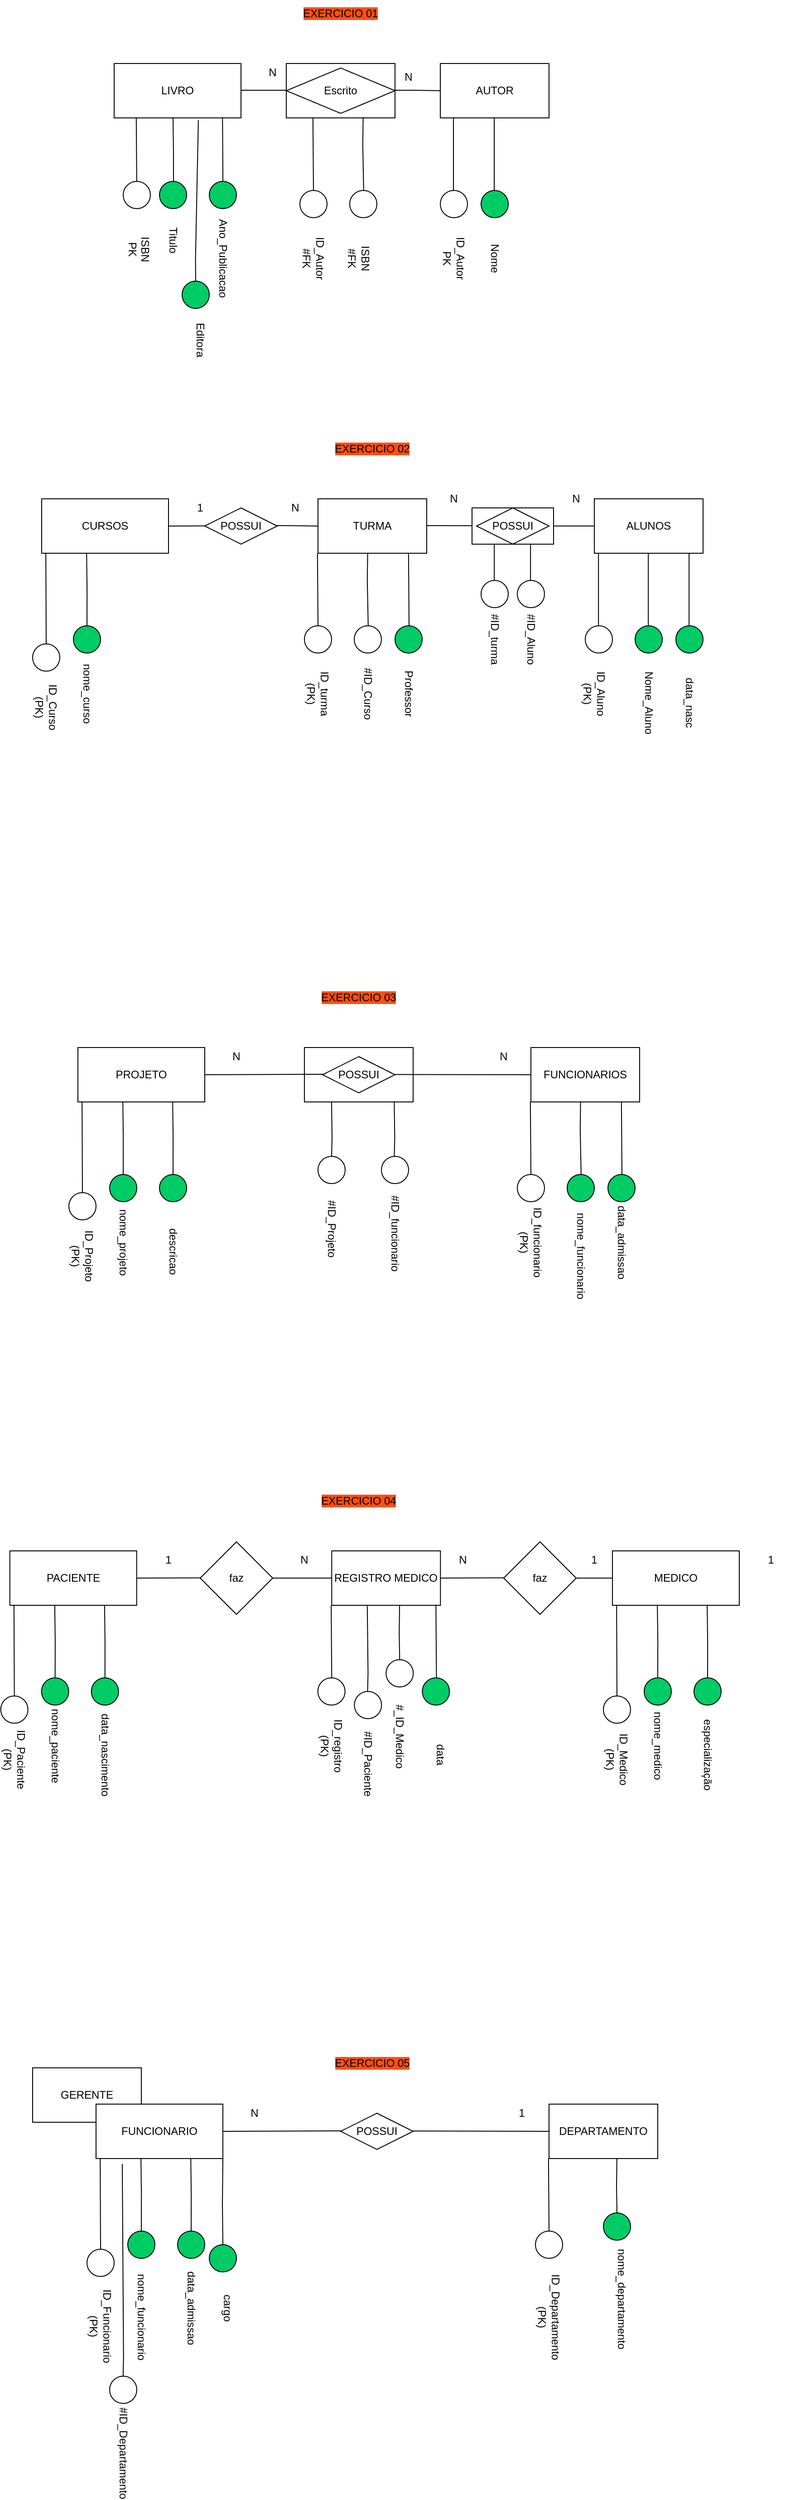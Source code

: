<mxfile version="24.0.2" type="device">
  <diagram name="Page-1" id="LcC-b1PF1Xd6xPBBCu2K">
    <mxGraphModel dx="3912" dy="1572" grid="1" gridSize="10" guides="1" tooltips="1" connect="1" arrows="1" fold="1" page="0" pageScale="1" pageWidth="850" pageHeight="1100" background="none" math="0" shadow="0">
      <root>
        <mxCell id="0" />
        <mxCell id="1" parent="0" />
        <mxCell id="QvKJupWxdAXX2G3viTEl-38" value="GERENTE" style="rounded=0;whiteSpace=wrap;html=1;" vertex="1" parent="1">
          <mxGeometry x="-790" y="2340" width="120" height="60" as="geometry" />
        </mxCell>
        <mxCell id="yq6flEP6wWiERsx3pFqE-195" value="" style="rounded=0;whiteSpace=wrap;html=1;" parent="1" vertex="1">
          <mxGeometry x="-490" y="1215" width="120" height="60" as="geometry" />
        </mxCell>
        <mxCell id="yq6flEP6wWiERsx3pFqE-2" value="LIVRO" style="rounded=0;whiteSpace=wrap;html=1;" parent="1" vertex="1">
          <mxGeometry x="-700" y="130" width="140" height="60" as="geometry" />
        </mxCell>
        <mxCell id="yq6flEP6wWiERsx3pFqE-4" value="AUTOR" style="rounded=0;whiteSpace=wrap;html=1;" parent="1" vertex="1">
          <mxGeometry x="-340" y="130" width="120" height="60" as="geometry" />
        </mxCell>
        <mxCell id="yq6flEP6wWiERsx3pFqE-14" value="" style="ellipse;whiteSpace=wrap;html=1;rounded=0;fillColor=#00CC66;" parent="1" vertex="1">
          <mxGeometry x="-650" y="260" width="30" height="30" as="geometry" />
        </mxCell>
        <mxCell id="yq6flEP6wWiERsx3pFqE-16" value="Titulo" style="text;html=1;align=center;verticalAlign=middle;whiteSpace=wrap;rounded=0;rotation=90;" parent="1" vertex="1">
          <mxGeometry x="-665" y="310" width="60" height="30" as="geometry" />
        </mxCell>
        <mxCell id="yq6flEP6wWiERsx3pFqE-22" value="" style="ellipse;whiteSpace=wrap;html=1;rounded=0;" parent="1" vertex="1">
          <mxGeometry x="-690" y="260" width="30" height="30" as="geometry" />
        </mxCell>
        <mxCell id="yq6flEP6wWiERsx3pFqE-35" value="&lt;div&gt;ISBN&lt;/div&gt;&lt;div&gt;PK&lt;/div&gt;&lt;div&gt;&lt;br&gt;&lt;/div&gt;" style="text;html=1;align=center;verticalAlign=middle;whiteSpace=wrap;rounded=0;rotation=90;" parent="1" vertex="1">
          <mxGeometry x="-710" y="320" width="60" height="30" as="geometry" />
        </mxCell>
        <mxCell id="yq6flEP6wWiERsx3pFqE-37" value="" style="ellipse;whiteSpace=wrap;html=1;rounded=0;fillColor=#00CC66;" parent="1" vertex="1">
          <mxGeometry x="-595" y="260" width="30" height="30" as="geometry" />
        </mxCell>
        <mxCell id="yq6flEP6wWiERsx3pFqE-43" value="Ano_Publicacao" style="text;html=1;align=center;verticalAlign=middle;whiteSpace=wrap;rounded=0;rotation=90;" parent="1" vertex="1">
          <mxGeometry x="-610" y="330" width="60" height="30" as="geometry" />
        </mxCell>
        <mxCell id="yq6flEP6wWiERsx3pFqE-45" value="" style="ellipse;whiteSpace=wrap;html=1;" parent="1" vertex="1">
          <mxGeometry x="-340" y="270" width="30" height="30" as="geometry" />
        </mxCell>
        <mxCell id="yq6flEP6wWiERsx3pFqE-46" value="" style="ellipse;whiteSpace=wrap;html=1;fillColor=#00CC66;" parent="1" vertex="1">
          <mxGeometry x="-295" y="270" width="30" height="30" as="geometry" />
        </mxCell>
        <mxCell id="yq6flEP6wWiERsx3pFqE-48" value="" style="endArrow=none;html=1;rounded=0;" parent="1" edge="1">
          <mxGeometry width="50" height="50" relative="1" as="geometry">
            <mxPoint x="-325.5" y="270" as="sourcePoint" />
            <mxPoint x="-325.5" y="190" as="targetPoint" />
          </mxGeometry>
        </mxCell>
        <mxCell id="yq6flEP6wWiERsx3pFqE-49" value="" style="endArrow=none;html=1;rounded=0;" parent="1" edge="1">
          <mxGeometry width="50" height="50" relative="1" as="geometry">
            <mxPoint x="-280.5" y="270" as="sourcePoint" />
            <mxPoint x="-280.5" y="190" as="targetPoint" />
          </mxGeometry>
        </mxCell>
        <mxCell id="yq6flEP6wWiERsx3pFqE-55" value="" style="endArrow=none;html=1;rounded=0;entryX=0.697;entryY=1.063;entryDx=0;entryDy=0;entryPerimeter=0;" parent="1" edge="1">
          <mxGeometry width="50" height="50" relative="1" as="geometry">
            <mxPoint x="-580" y="260" as="sourcePoint" />
            <mxPoint x="-580.4" y="190.0" as="targetPoint" />
            <Array as="points">
              <mxPoint x="-580.04" y="246.22" />
            </Array>
          </mxGeometry>
        </mxCell>
        <mxCell id="yq6flEP6wWiERsx3pFqE-56" value="" style="endArrow=none;html=1;rounded=0;" parent="1" edge="1">
          <mxGeometry width="50" height="50" relative="1" as="geometry">
            <mxPoint x="-675.09" y="260" as="sourcePoint" />
            <mxPoint x="-675.59" y="190" as="targetPoint" />
          </mxGeometry>
        </mxCell>
        <mxCell id="yq6flEP6wWiERsx3pFqE-57" value="" style="endArrow=none;html=1;rounded=0;" parent="1" edge="1">
          <mxGeometry width="50" height="50" relative="1" as="geometry">
            <mxPoint x="-634.5" y="260" as="sourcePoint" />
            <mxPoint x="-635" y="190" as="targetPoint" />
            <Array as="points">
              <mxPoint x="-634.5" y="230" />
            </Array>
          </mxGeometry>
        </mxCell>
        <mxCell id="yq6flEP6wWiERsx3pFqE-59" value="" style="endArrow=none;html=1;rounded=0;" parent="1" edge="1">
          <mxGeometry width="50" height="50" relative="1" as="geometry">
            <mxPoint x="-560" y="159.5" as="sourcePoint" />
            <mxPoint x="-500" y="159.5" as="targetPoint" />
            <Array as="points">
              <mxPoint x="-519.5" y="159.5" />
            </Array>
          </mxGeometry>
        </mxCell>
        <mxCell id="yq6flEP6wWiERsx3pFqE-60" value="" style="endArrow=none;html=1;rounded=0;entryX=0;entryY=0.5;entryDx=0;entryDy=0;" parent="1" target="yq6flEP6wWiERsx3pFqE-4" edge="1">
          <mxGeometry width="50" height="50" relative="1" as="geometry">
            <mxPoint x="-410" y="159.5" as="sourcePoint" />
            <mxPoint x="-350" y="159.5" as="targetPoint" />
            <Array as="points">
              <mxPoint x="-369.5" y="159.5" />
            </Array>
          </mxGeometry>
        </mxCell>
        <mxCell id="yq6flEP6wWiERsx3pFqE-65" value="ID_Autor&lt;div&gt;PK&lt;/div&gt;" style="text;html=1;align=center;verticalAlign=middle;whiteSpace=wrap;rounded=0;rotation=90;" parent="1" vertex="1">
          <mxGeometry x="-355" y="330" width="60" height="30" as="geometry" />
        </mxCell>
        <mxCell id="yq6flEP6wWiERsx3pFqE-66" value="Nome" style="text;html=1;align=center;verticalAlign=middle;whiteSpace=wrap;rounded=0;rotation=90;" parent="1" vertex="1">
          <mxGeometry x="-310" y="330" width="60" height="30" as="geometry" />
        </mxCell>
        <mxCell id="yq6flEP6wWiERsx3pFqE-73" value="N" style="text;html=1;align=center;verticalAlign=middle;whiteSpace=wrap;rounded=0;rotation=0;" parent="1" vertex="1">
          <mxGeometry x="-550" y="130" width="50" height="20" as="geometry" />
        </mxCell>
        <mxCell id="yq6flEP6wWiERsx3pFqE-74" value="N" style="text;html=1;align=center;verticalAlign=middle;whiteSpace=wrap;rounded=0;rotation=0;" parent="1" vertex="1">
          <mxGeometry x="-400" y="135" width="50" height="20" as="geometry" />
        </mxCell>
        <mxCell id="yq6flEP6wWiERsx3pFqE-77" value="" style="ellipse;whiteSpace=wrap;html=1;rounded=0;fillColor=#00CC66;" parent="1" vertex="1">
          <mxGeometry x="-625" y="370" width="30" height="30" as="geometry" />
        </mxCell>
        <mxCell id="yq6flEP6wWiERsx3pFqE-79" value="Editora" style="text;html=1;align=center;verticalAlign=middle;whiteSpace=wrap;rounded=0;rotation=90;" parent="1" vertex="1">
          <mxGeometry x="-635" y="420" width="60" height="30" as="geometry" />
        </mxCell>
        <mxCell id="yq6flEP6wWiERsx3pFqE-80" value="" style="endArrow=none;html=1;rounded=0;entryX=0.664;entryY=1.04;entryDx=0;entryDy=0;entryPerimeter=0;exitX=0.5;exitY=0;exitDx=0;exitDy=0;" parent="1" source="yq6flEP6wWiERsx3pFqE-77" target="yq6flEP6wWiERsx3pFqE-2" edge="1">
          <mxGeometry width="50" height="50" relative="1" as="geometry">
            <mxPoint x="-610.19" y="360" as="sourcePoint" />
            <mxPoint x="-610.59" y="290" as="targetPoint" />
            <Array as="points">
              <mxPoint x="-610.23" y="346.22" />
            </Array>
          </mxGeometry>
        </mxCell>
        <mxCell id="yq6flEP6wWiERsx3pFqE-81" value="" style="ellipse;whiteSpace=wrap;html=1;" parent="1" vertex="1">
          <mxGeometry x="-495" y="270" width="30" height="30" as="geometry" />
        </mxCell>
        <mxCell id="yq6flEP6wWiERsx3pFqE-82" value="ID_Autor&lt;div&gt;#FK&lt;/div&gt;" style="text;html=1;align=center;verticalAlign=middle;whiteSpace=wrap;rounded=0;rotation=90;" parent="1" vertex="1">
          <mxGeometry x="-510" y="330" width="60" height="30" as="geometry" />
        </mxCell>
        <mxCell id="yq6flEP6wWiERsx3pFqE-83" value="" style="ellipse;whiteSpace=wrap;html=1;rounded=0;" parent="1" vertex="1">
          <mxGeometry x="-440" y="270" width="30" height="30" as="geometry" />
        </mxCell>
        <mxCell id="yq6flEP6wWiERsx3pFqE-84" value="&lt;div&gt;ISBN&lt;/div&gt;&lt;div&gt;#FK&lt;/div&gt;" style="text;html=1;align=center;verticalAlign=middle;whiteSpace=wrap;rounded=0;rotation=90;" parent="1" vertex="1">
          <mxGeometry x="-460" y="330" width="60" height="30" as="geometry" />
        </mxCell>
        <mxCell id="yq6flEP6wWiERsx3pFqE-85" value="" style="rounded=0;whiteSpace=wrap;html=1;" parent="1" vertex="1">
          <mxGeometry x="-510" y="130" width="120" height="60" as="geometry" />
        </mxCell>
        <mxCell id="yq6flEP6wWiERsx3pFqE-5" value="Escrito" style="rhombus;whiteSpace=wrap;html=1;" parent="1" vertex="1">
          <mxGeometry x="-510" y="135" width="120" height="50" as="geometry" />
        </mxCell>
        <mxCell id="yq6flEP6wWiERsx3pFqE-86" value="" style="endArrow=none;html=1;rounded=0;exitX=0.5;exitY=0;exitDx=0;exitDy=0;" parent="1" source="yq6flEP6wWiERsx3pFqE-81" edge="1">
          <mxGeometry width="50" height="50" relative="1" as="geometry">
            <mxPoint x="-480.09" y="260" as="sourcePoint" />
            <mxPoint x="-480.59" y="190" as="targetPoint" />
          </mxGeometry>
        </mxCell>
        <mxCell id="yq6flEP6wWiERsx3pFqE-87" value="" style="endArrow=none;html=1;rounded=0;exitX=0.5;exitY=0;exitDx=0;exitDy=0;" parent="1" edge="1">
          <mxGeometry width="50" height="50" relative="1" as="geometry">
            <mxPoint x="-424.59" y="270" as="sourcePoint" />
            <mxPoint x="-425.18" y="190" as="targetPoint" />
            <Array as="points">
              <mxPoint x="-425.59" y="220" />
            </Array>
          </mxGeometry>
        </mxCell>
        <mxCell id="yq6flEP6wWiERsx3pFqE-93" value="&lt;span style=&quot;background-color: rgb(255, 79, 15);&quot;&gt;EXERCICIO 01&lt;/span&gt;" style="text;html=1;align=center;verticalAlign=middle;whiteSpace=wrap;rounded=0;" parent="1" vertex="1">
          <mxGeometry x="-530" y="60" width="160" height="30" as="geometry" />
        </mxCell>
        <mxCell id="yq6flEP6wWiERsx3pFqE-94" value="CURSOS" style="rounded=0;whiteSpace=wrap;html=1;" parent="1" vertex="1">
          <mxGeometry x="-780" y="610" width="140" height="60" as="geometry" />
        </mxCell>
        <mxCell id="yq6flEP6wWiERsx3pFqE-95" value="ALUNOS" style="rounded=0;whiteSpace=wrap;html=1;" parent="1" vertex="1">
          <mxGeometry x="-170" y="610" width="120" height="60" as="geometry" />
        </mxCell>
        <mxCell id="yq6flEP6wWiERsx3pFqE-96" value="" style="ellipse;whiteSpace=wrap;html=1;rounded=0;fillColor=#00CC66;" parent="1" vertex="1">
          <mxGeometry x="-745" y="750" width="30" height="30" as="geometry" />
        </mxCell>
        <mxCell id="yq6flEP6wWiERsx3pFqE-97" value="nome_curso" style="text;html=1;align=center;verticalAlign=middle;whiteSpace=wrap;rounded=0;rotation=90;" parent="1" vertex="1">
          <mxGeometry x="-760" y="810" width="60" height="30" as="geometry" />
        </mxCell>
        <mxCell id="yq6flEP6wWiERsx3pFqE-98" value="" style="ellipse;whiteSpace=wrap;html=1;rounded=0;" parent="1" vertex="1">
          <mxGeometry x="-790" y="770" width="30" height="30" as="geometry" />
        </mxCell>
        <mxCell id="yq6flEP6wWiERsx3pFqE-99" value="&lt;div&gt;ID_Curso (PK)&lt;/div&gt;" style="text;html=1;align=center;verticalAlign=middle;whiteSpace=wrap;rounded=0;rotation=90;" parent="1" vertex="1">
          <mxGeometry x="-805" y="825" width="60" height="30" as="geometry" />
        </mxCell>
        <mxCell id="yq6flEP6wWiERsx3pFqE-102" value="" style="ellipse;whiteSpace=wrap;html=1;" parent="1" vertex="1">
          <mxGeometry x="-180" y="750" width="30" height="30" as="geometry" />
        </mxCell>
        <mxCell id="yq6flEP6wWiERsx3pFqE-103" value="" style="ellipse;whiteSpace=wrap;html=1;fillColor=#00CC66;" parent="1" vertex="1">
          <mxGeometry x="-125" y="750" width="30" height="30" as="geometry" />
        </mxCell>
        <mxCell id="yq6flEP6wWiERsx3pFqE-104" value="" style="endArrow=none;html=1;rounded=0;" parent="1" edge="1">
          <mxGeometry width="50" height="50" relative="1" as="geometry">
            <mxPoint x="-165.42" y="750" as="sourcePoint" />
            <mxPoint x="-165.42" y="670" as="targetPoint" />
          </mxGeometry>
        </mxCell>
        <mxCell id="yq6flEP6wWiERsx3pFqE-105" value="" style="endArrow=none;html=1;rounded=0;" parent="1" edge="1">
          <mxGeometry width="50" height="50" relative="1" as="geometry">
            <mxPoint x="-110.42" y="750" as="sourcePoint" />
            <mxPoint x="-110.42" y="670" as="targetPoint" />
          </mxGeometry>
        </mxCell>
        <mxCell id="yq6flEP6wWiERsx3pFqE-107" value="" style="endArrow=none;html=1;rounded=0;exitX=0.5;exitY=0;exitDx=0;exitDy=0;" parent="1" source="yq6flEP6wWiERsx3pFqE-98" edge="1">
          <mxGeometry width="50" height="50" relative="1" as="geometry">
            <mxPoint x="-774.92" y="740" as="sourcePoint" />
            <mxPoint x="-775.42" y="670" as="targetPoint" />
          </mxGeometry>
        </mxCell>
        <mxCell id="yq6flEP6wWiERsx3pFqE-108" value="" style="endArrow=none;html=1;rounded=0;exitX=0.5;exitY=0;exitDx=0;exitDy=0;" parent="1" source="yq6flEP6wWiERsx3pFqE-96" edge="1">
          <mxGeometry width="50" height="50" relative="1" as="geometry">
            <mxPoint x="-729.92" y="740" as="sourcePoint" />
            <mxPoint x="-730.42" y="670" as="targetPoint" />
            <Array as="points">
              <mxPoint x="-729.92" y="710" />
            </Array>
          </mxGeometry>
        </mxCell>
        <mxCell id="yq6flEP6wWiERsx3pFqE-109" value="" style="endArrow=none;html=1;rounded=0;exitX=1;exitY=0.5;exitDx=0;exitDy=0;entryX=0;entryY=0.5;entryDx=0;entryDy=0;" parent="1" source="yq6flEP6wWiERsx3pFqE-94" target="yq6flEP6wWiERsx3pFqE-122" edge="1">
          <mxGeometry width="50" height="50" relative="1" as="geometry">
            <mxPoint x="-555" y="639.5" as="sourcePoint" />
            <mxPoint x="-480" y="640" as="targetPoint" />
            <Array as="points">
              <mxPoint x="-514.5" y="639.5" />
            </Array>
          </mxGeometry>
        </mxCell>
        <mxCell id="yq6flEP6wWiERsx3pFqE-110" value="" style="endArrow=none;html=1;rounded=0;entryX=0;entryY=0.5;entryDx=0;entryDy=0;" parent="1" target="yq6flEP6wWiERsx3pFqE-95" edge="1">
          <mxGeometry width="50" height="50" relative="1" as="geometry">
            <mxPoint x="-405" y="639.5" as="sourcePoint" />
            <mxPoint x="-345" y="639.5" as="targetPoint" />
            <Array as="points">
              <mxPoint x="-364.5" y="639.5" />
            </Array>
          </mxGeometry>
        </mxCell>
        <mxCell id="yq6flEP6wWiERsx3pFqE-111" value="ID_Aluno (PK)" style="text;html=1;align=center;verticalAlign=middle;whiteSpace=wrap;rounded=0;rotation=90;" parent="1" vertex="1">
          <mxGeometry x="-200" y="810" width="60" height="30" as="geometry" />
        </mxCell>
        <mxCell id="yq6flEP6wWiERsx3pFqE-112" value="Nome_Aluno" style="text;html=1;align=center;verticalAlign=middle;whiteSpace=wrap;rounded=0;rotation=90;" parent="1" vertex="1">
          <mxGeometry x="-140" y="820" width="60" height="30" as="geometry" />
        </mxCell>
        <mxCell id="yq6flEP6wWiERsx3pFqE-119" value="ID_turma (PK)" style="text;html=1;align=center;verticalAlign=middle;whiteSpace=wrap;rounded=0;rotation=90;" parent="1" vertex="1">
          <mxGeometry x="-505" y="810" width="60" height="30" as="geometry" />
        </mxCell>
        <mxCell id="yq6flEP6wWiERsx3pFqE-120" value="" style="ellipse;whiteSpace=wrap;html=1;rounded=0;" parent="1" vertex="1">
          <mxGeometry x="-435" y="750" width="30" height="30" as="geometry" />
        </mxCell>
        <mxCell id="yq6flEP6wWiERsx3pFqE-121" value="&lt;div&gt;Professor&lt;/div&gt;" style="text;html=1;align=center;verticalAlign=middle;whiteSpace=wrap;rounded=0;rotation=90;" parent="1" vertex="1">
          <mxGeometry x="-405" y="810" width="60" height="30" as="geometry" />
        </mxCell>
        <mxCell id="yq6flEP6wWiERsx3pFqE-122" value="TURMA" style="rounded=0;whiteSpace=wrap;html=1;" parent="1" vertex="1">
          <mxGeometry x="-475" y="610" width="120" height="60" as="geometry" />
        </mxCell>
        <mxCell id="yq6flEP6wWiERsx3pFqE-124" value="" style="endArrow=none;html=1;rounded=0;exitX=0.5;exitY=0;exitDx=0;exitDy=0;" parent="1" edge="1">
          <mxGeometry width="50" height="50" relative="1" as="geometry">
            <mxPoint x="-475" y="750" as="sourcePoint" />
            <mxPoint x="-475.59" y="670" as="targetPoint" />
          </mxGeometry>
        </mxCell>
        <mxCell id="yq6flEP6wWiERsx3pFqE-125" value="" style="endArrow=none;html=1;rounded=0;exitX=0.5;exitY=0;exitDx=0;exitDy=0;" parent="1" edge="1">
          <mxGeometry width="50" height="50" relative="1" as="geometry">
            <mxPoint x="-419.59" y="750" as="sourcePoint" />
            <mxPoint x="-420.18" y="670" as="targetPoint" />
            <Array as="points">
              <mxPoint x="-420.59" y="700" />
            </Array>
          </mxGeometry>
        </mxCell>
        <mxCell id="yq6flEP6wWiERsx3pFqE-126" value="&lt;span style=&quot;background-color: rgb(255, 79, 15);&quot;&gt;EXERCICIO 02&lt;/span&gt;" style="text;html=1;align=center;verticalAlign=middle;whiteSpace=wrap;rounded=0;" parent="1" vertex="1">
          <mxGeometry x="-495" y="540" width="160" height="30" as="geometry" />
        </mxCell>
        <mxCell id="yq6flEP6wWiERsx3pFqE-128" value="" style="ellipse;whiteSpace=wrap;html=1;fillColor=#00CC66;" parent="1" vertex="1">
          <mxGeometry x="-80" y="750" width="30" height="30" as="geometry" />
        </mxCell>
        <mxCell id="yq6flEP6wWiERsx3pFqE-129" value="" style="endArrow=none;html=1;rounded=0;" parent="1" edge="1">
          <mxGeometry width="50" height="50" relative="1" as="geometry">
            <mxPoint x="-65.42" y="750" as="sourcePoint" />
            <mxPoint x="-65.42" y="670" as="targetPoint" />
          </mxGeometry>
        </mxCell>
        <mxCell id="yq6flEP6wWiERsx3pFqE-130" value="data_nasc" style="text;html=1;align=center;verticalAlign=middle;whiteSpace=wrap;rounded=0;rotation=90;" parent="1" vertex="1">
          <mxGeometry x="-95" y="815" width="60" height="40" as="geometry" />
        </mxCell>
        <mxCell id="yq6flEP6wWiERsx3pFqE-131" value="" style="rounded=0;whiteSpace=wrap;html=1;" parent="1" vertex="1">
          <mxGeometry x="-305" y="620" width="90" height="40" as="geometry" />
        </mxCell>
        <mxCell id="yq6flEP6wWiERsx3pFqE-132" value="POSSUI" style="rhombus;whiteSpace=wrap;html=1;" parent="1" vertex="1">
          <mxGeometry x="-300" y="620" width="80" height="40" as="geometry" />
        </mxCell>
        <mxCell id="yq6flEP6wWiERsx3pFqE-133" value="#ID_turma" style="text;html=1;align=center;verticalAlign=middle;whiteSpace=wrap;rounded=0;rotation=90;" parent="1" vertex="1">
          <mxGeometry x="-310" y="750" width="60" height="30" as="geometry" />
        </mxCell>
        <mxCell id="yq6flEP6wWiERsx3pFqE-134" value="#ID_Aluno" style="text;html=1;align=center;verticalAlign=middle;whiteSpace=wrap;rounded=0;rotation=90;" parent="1" vertex="1">
          <mxGeometry x="-270" y="750" width="60" height="30" as="geometry" />
        </mxCell>
        <mxCell id="yq6flEP6wWiERsx3pFqE-135" value="" style="ellipse;whiteSpace=wrap;html=1;" parent="1" vertex="1">
          <mxGeometry x="-295" y="700" width="30" height="30" as="geometry" />
        </mxCell>
        <mxCell id="yq6flEP6wWiERsx3pFqE-136" value="" style="ellipse;whiteSpace=wrap;html=1;" parent="1" vertex="1">
          <mxGeometry x="-255" y="700" width="30" height="30" as="geometry" />
        </mxCell>
        <mxCell id="yq6flEP6wWiERsx3pFqE-137" value="" style="endArrow=none;html=1;rounded=0;" parent="1" edge="1">
          <mxGeometry width="50" height="50" relative="1" as="geometry">
            <mxPoint x="-280.42" y="700" as="sourcePoint" />
            <mxPoint x="-280.42" y="660" as="targetPoint" />
            <Array as="points" />
          </mxGeometry>
        </mxCell>
        <mxCell id="yq6flEP6wWiERsx3pFqE-138" value="" style="endArrow=none;html=1;rounded=0;" parent="1" edge="1">
          <mxGeometry width="50" height="50" relative="1" as="geometry">
            <mxPoint x="-240.42" y="700" as="sourcePoint" />
            <mxPoint x="-240.42" y="660" as="targetPoint" />
            <Array as="points" />
          </mxGeometry>
        </mxCell>
        <mxCell id="yq6flEP6wWiERsx3pFqE-139" value="N" style="text;html=1;align=center;verticalAlign=middle;whiteSpace=wrap;rounded=0;rotation=0;" parent="1" vertex="1">
          <mxGeometry x="-350" y="600" width="50" height="20" as="geometry" />
        </mxCell>
        <mxCell id="yq6flEP6wWiERsx3pFqE-141" value="N" style="text;html=1;align=center;verticalAlign=middle;whiteSpace=wrap;rounded=0;rotation=0;" parent="1" vertex="1">
          <mxGeometry x="-215" y="600" width="50" height="20" as="geometry" />
        </mxCell>
        <mxCell id="yq6flEP6wWiERsx3pFqE-143" value="POSSUI" style="rhombus;whiteSpace=wrap;html=1;" parent="1" vertex="1">
          <mxGeometry x="-600" y="620" width="80" height="40" as="geometry" />
        </mxCell>
        <mxCell id="yq6flEP6wWiERsx3pFqE-144" value="N" style="text;html=1;align=center;verticalAlign=middle;whiteSpace=wrap;rounded=0;rotation=0;" parent="1" vertex="1">
          <mxGeometry x="-525" y="610" width="50" height="20" as="geometry" />
        </mxCell>
        <mxCell id="yq6flEP6wWiERsx3pFqE-145" value="1" style="text;html=1;align=center;verticalAlign=middle;whiteSpace=wrap;rounded=0;rotation=0;" parent="1" vertex="1">
          <mxGeometry x="-630" y="610" width="50" height="20" as="geometry" />
        </mxCell>
        <mxCell id="yq6flEP6wWiERsx3pFqE-146" value="#ID_Curso" style="text;html=1;align=center;verticalAlign=middle;whiteSpace=wrap;rounded=0;rotation=90;" parent="1" vertex="1">
          <mxGeometry x="-450" y="810" width="60" height="30" as="geometry" />
        </mxCell>
        <mxCell id="yq6flEP6wWiERsx3pFqE-147" value="" style="ellipse;whiteSpace=wrap;html=1;rounded=0;fillColor=#00CC66;" parent="1" vertex="1">
          <mxGeometry x="-390" y="750" width="30" height="30" as="geometry" />
        </mxCell>
        <mxCell id="yq6flEP6wWiERsx3pFqE-148" value="" style="endArrow=none;html=1;rounded=0;exitX=0.5;exitY=0;exitDx=0;exitDy=0;" parent="1" edge="1">
          <mxGeometry width="50" height="50" relative="1" as="geometry">
            <mxPoint x="-374.5" y="750" as="sourcePoint" />
            <mxPoint x="-375.09" y="670" as="targetPoint" />
            <Array as="points" />
          </mxGeometry>
        </mxCell>
        <mxCell id="yq6flEP6wWiERsx3pFqE-149" value="PROJETO" style="rounded=0;whiteSpace=wrap;html=1;" parent="1" vertex="1">
          <mxGeometry x="-740" y="1215" width="140" height="60" as="geometry" />
        </mxCell>
        <mxCell id="yq6flEP6wWiERsx3pFqE-151" value="" style="ellipse;whiteSpace=wrap;html=1;rounded=0;fillColor=#00CC66;" parent="1" vertex="1">
          <mxGeometry x="-705" y="1355" width="30" height="30" as="geometry" />
        </mxCell>
        <mxCell id="yq6flEP6wWiERsx3pFqE-152" value="nome_projeto" style="text;html=1;align=center;verticalAlign=middle;whiteSpace=wrap;rounded=0;rotation=90;" parent="1" vertex="1">
          <mxGeometry x="-720" y="1415" width="60" height="30" as="geometry" />
        </mxCell>
        <mxCell id="yq6flEP6wWiERsx3pFqE-153" value="" style="ellipse;whiteSpace=wrap;html=1;rounded=0;" parent="1" vertex="1">
          <mxGeometry x="-750" y="1375" width="30" height="30" as="geometry" />
        </mxCell>
        <mxCell id="yq6flEP6wWiERsx3pFqE-154" value="&lt;div&gt;ID_Projeto (PK)&lt;/div&gt;" style="text;html=1;align=center;verticalAlign=middle;whiteSpace=wrap;rounded=0;rotation=90;" parent="1" vertex="1">
          <mxGeometry x="-765" y="1430" width="60" height="30" as="geometry" />
        </mxCell>
        <mxCell id="yq6flEP6wWiERsx3pFqE-159" value="" style="endArrow=none;html=1;rounded=0;exitX=0.5;exitY=0;exitDx=0;exitDy=0;" parent="1" source="yq6flEP6wWiERsx3pFqE-153" edge="1">
          <mxGeometry width="50" height="50" relative="1" as="geometry">
            <mxPoint x="-734.92" y="1345" as="sourcePoint" />
            <mxPoint x="-735.42" y="1275" as="targetPoint" />
          </mxGeometry>
        </mxCell>
        <mxCell id="yq6flEP6wWiERsx3pFqE-160" value="" style="endArrow=none;html=1;rounded=0;exitX=0.5;exitY=0;exitDx=0;exitDy=0;" parent="1" source="yq6flEP6wWiERsx3pFqE-151" edge="1">
          <mxGeometry width="50" height="50" relative="1" as="geometry">
            <mxPoint x="-689.92" y="1345" as="sourcePoint" />
            <mxPoint x="-690.42" y="1275" as="targetPoint" />
            <Array as="points">
              <mxPoint x="-689.92" y="1315" />
            </Array>
          </mxGeometry>
        </mxCell>
        <mxCell id="yq6flEP6wWiERsx3pFqE-161" value="" style="endArrow=none;html=1;rounded=0;exitX=1;exitY=0.5;exitDx=0;exitDy=0;entryX=0;entryY=0.5;entryDx=0;entryDy=0;" parent="1" source="yq6flEP6wWiERsx3pFqE-149" target="yq6flEP6wWiERsx3pFqE-169" edge="1">
          <mxGeometry width="50" height="50" relative="1" as="geometry">
            <mxPoint x="-515" y="1244.5" as="sourcePoint" />
            <mxPoint x="-440" y="1245" as="targetPoint" />
            <Array as="points">
              <mxPoint x="-474.5" y="1244.5" />
            </Array>
          </mxGeometry>
        </mxCell>
        <mxCell id="yq6flEP6wWiERsx3pFqE-166" value="ID_funcionario (PK)" style="text;html=1;align=center;verticalAlign=middle;whiteSpace=wrap;rounded=0;rotation=90;" parent="1" vertex="1">
          <mxGeometry x="-270" y="1415" width="60" height="30" as="geometry" />
        </mxCell>
        <mxCell id="yq6flEP6wWiERsx3pFqE-167" value="" style="ellipse;whiteSpace=wrap;html=1;rounded=0;fillColor=#00CC66;" parent="1" vertex="1">
          <mxGeometry x="-200" y="1355" width="30" height="30" as="geometry" />
        </mxCell>
        <mxCell id="yq6flEP6wWiERsx3pFqE-168" value="&lt;div&gt;data_admissao&lt;/div&gt;" style="text;html=1;align=center;verticalAlign=middle;whiteSpace=wrap;rounded=0;rotation=90;" parent="1" vertex="1">
          <mxGeometry x="-170" y="1415" width="60" height="30" as="geometry" />
        </mxCell>
        <mxCell id="yq6flEP6wWiERsx3pFqE-169" value="FUNCIONARIOS" style="rounded=0;whiteSpace=wrap;html=1;" parent="1" vertex="1">
          <mxGeometry x="-240" y="1215" width="120" height="60" as="geometry" />
        </mxCell>
        <mxCell id="yq6flEP6wWiERsx3pFqE-170" value="" style="endArrow=none;html=1;rounded=0;exitX=0.5;exitY=0;exitDx=0;exitDy=0;" parent="1" edge="1">
          <mxGeometry width="50" height="50" relative="1" as="geometry">
            <mxPoint x="-240" y="1355" as="sourcePoint" />
            <mxPoint x="-240.59" y="1275" as="targetPoint" />
          </mxGeometry>
        </mxCell>
        <mxCell id="yq6flEP6wWiERsx3pFqE-171" value="" style="endArrow=none;html=1;rounded=0;exitX=0.5;exitY=0;exitDx=0;exitDy=0;" parent="1" edge="1">
          <mxGeometry width="50" height="50" relative="1" as="geometry">
            <mxPoint x="-184.59" y="1355" as="sourcePoint" />
            <mxPoint x="-185.18" y="1275" as="targetPoint" />
            <Array as="points">
              <mxPoint x="-185.59" y="1305" />
            </Array>
          </mxGeometry>
        </mxCell>
        <mxCell id="yq6flEP6wWiERsx3pFqE-172" value="&lt;span style=&quot;background-color: rgb(255, 79, 15);&quot;&gt;EXERCICIO 03&lt;/span&gt;" style="text;html=1;align=center;verticalAlign=middle;whiteSpace=wrap;rounded=0;" parent="1" vertex="1">
          <mxGeometry x="-510" y="1145" width="160" height="30" as="geometry" />
        </mxCell>
        <mxCell id="yq6flEP6wWiERsx3pFqE-186" value="POSSUI" style="rhombus;whiteSpace=wrap;html=1;" parent="1" vertex="1">
          <mxGeometry x="-470" y="1225" width="80" height="40" as="geometry" />
        </mxCell>
        <mxCell id="yq6flEP6wWiERsx3pFqE-187" value="N" style="text;html=1;align=center;verticalAlign=middle;whiteSpace=wrap;rounded=0;rotation=0;" parent="1" vertex="1">
          <mxGeometry x="-295" y="1215" width="50" height="20" as="geometry" />
        </mxCell>
        <mxCell id="yq6flEP6wWiERsx3pFqE-188" value="N" style="text;html=1;align=center;verticalAlign=middle;whiteSpace=wrap;rounded=0;rotation=0;" parent="1" vertex="1">
          <mxGeometry x="-590" y="1215" width="50" height="20" as="geometry" />
        </mxCell>
        <mxCell id="yq6flEP6wWiERsx3pFqE-189" value="nome_funcionario" style="text;html=1;align=center;verticalAlign=middle;whiteSpace=wrap;rounded=0;rotation=90;" parent="1" vertex="1">
          <mxGeometry x="-215" y="1430" width="60" height="30" as="geometry" />
        </mxCell>
        <mxCell id="yq6flEP6wWiERsx3pFqE-190" value="" style="ellipse;whiteSpace=wrap;html=1;rounded=0;fillColor=#00CC66;" parent="1" vertex="1">
          <mxGeometry x="-155" y="1355" width="30" height="30" as="geometry" />
        </mxCell>
        <mxCell id="yq6flEP6wWiERsx3pFqE-191" value="" style="endArrow=none;html=1;rounded=0;exitX=0.5;exitY=0;exitDx=0;exitDy=0;" parent="1" edge="1">
          <mxGeometry width="50" height="50" relative="1" as="geometry">
            <mxPoint x="-139.5" y="1355" as="sourcePoint" />
            <mxPoint x="-140.09" y="1275" as="targetPoint" />
            <Array as="points" />
          </mxGeometry>
        </mxCell>
        <mxCell id="yq6flEP6wWiERsx3pFqE-192" value="" style="ellipse;whiteSpace=wrap;html=1;rounded=0;fillColor=#00CC66;" parent="1" vertex="1">
          <mxGeometry x="-650" y="1355" width="30" height="30" as="geometry" />
        </mxCell>
        <mxCell id="yq6flEP6wWiERsx3pFqE-193" value="" style="endArrow=none;html=1;rounded=0;exitX=0.5;exitY=0;exitDx=0;exitDy=0;" parent="1" edge="1">
          <mxGeometry width="50" height="50" relative="1" as="geometry">
            <mxPoint x="-635" y="1355" as="sourcePoint" />
            <mxPoint x="-635.42" y="1275" as="targetPoint" />
            <Array as="points">
              <mxPoint x="-634.92" y="1315" />
            </Array>
          </mxGeometry>
        </mxCell>
        <mxCell id="yq6flEP6wWiERsx3pFqE-194" value="descricao" style="text;html=1;align=center;verticalAlign=middle;whiteSpace=wrap;rounded=0;rotation=90;" parent="1" vertex="1">
          <mxGeometry x="-665" y="1425" width="60" height="30" as="geometry" />
        </mxCell>
        <mxCell id="yq6flEP6wWiERsx3pFqE-196" value="#ID_Projeto" style="text;html=1;align=center;verticalAlign=middle;whiteSpace=wrap;rounded=0;rotation=90;" parent="1" vertex="1">
          <mxGeometry x="-490" y="1400" width="60" height="30" as="geometry" />
        </mxCell>
        <mxCell id="yq6flEP6wWiERsx3pFqE-197" value="#ID_funcionario" style="text;html=1;align=center;verticalAlign=middle;whiteSpace=wrap;rounded=0;rotation=90;" parent="1" vertex="1">
          <mxGeometry x="-420" y="1405" width="60" height="30" as="geometry" />
        </mxCell>
        <mxCell id="yq6flEP6wWiERsx3pFqE-198" value="" style="ellipse;whiteSpace=wrap;html=1;rounded=0;" parent="1" vertex="1">
          <mxGeometry x="-475" y="1335" width="30" height="30" as="geometry" />
        </mxCell>
        <mxCell id="yq6flEP6wWiERsx3pFqE-199" value="" style="ellipse;whiteSpace=wrap;html=1;rounded=0;" parent="1" vertex="1">
          <mxGeometry x="-405" y="1335" width="30" height="30" as="geometry" />
        </mxCell>
        <mxCell id="yq6flEP6wWiERsx3pFqE-200" value="" style="endArrow=none;html=1;rounded=0;" parent="1" edge="1">
          <mxGeometry width="50" height="50" relative="1" as="geometry">
            <mxPoint x="-460" y="1335" as="sourcePoint" />
            <mxPoint x="-460" y="1275" as="targetPoint" />
            <Array as="points">
              <mxPoint x="-459.5" y="1315" />
            </Array>
          </mxGeometry>
        </mxCell>
        <mxCell id="yq6flEP6wWiERsx3pFqE-201" value="" style="endArrow=none;html=1;rounded=0;" parent="1" edge="1">
          <mxGeometry width="50" height="50" relative="1" as="geometry">
            <mxPoint x="-390.83" y="1335" as="sourcePoint" />
            <mxPoint x="-390.83" y="1275" as="targetPoint" />
            <Array as="points">
              <mxPoint x="-390.33" y="1315" />
            </Array>
          </mxGeometry>
        </mxCell>
        <mxCell id="yq6flEP6wWiERsx3pFqE-202" value="" style="ellipse;whiteSpace=wrap;html=1;rounded=0;" parent="1" vertex="1">
          <mxGeometry x="-255" y="1355" width="30" height="30" as="geometry" />
        </mxCell>
        <mxCell id="yq6flEP6wWiERsx3pFqE-203" value="" style="ellipse;whiteSpace=wrap;html=1;rounded=0;" parent="1" vertex="1">
          <mxGeometry x="-490" y="750" width="30" height="30" as="geometry" />
        </mxCell>
        <mxCell id="yq6flEP6wWiERsx3pFqE-205" value="PACIENTE" style="rounded=0;whiteSpace=wrap;html=1;" parent="1" vertex="1">
          <mxGeometry x="-815.15" y="1770" width="140" height="60" as="geometry" />
        </mxCell>
        <mxCell id="yq6flEP6wWiERsx3pFqE-206" value="" style="ellipse;whiteSpace=wrap;html=1;rounded=0;fillColor=#00CC66;" parent="1" vertex="1">
          <mxGeometry x="-780.15" y="1910" width="30" height="30" as="geometry" />
        </mxCell>
        <mxCell id="yq6flEP6wWiERsx3pFqE-207" value="nome_paciente" style="text;html=1;align=center;verticalAlign=middle;whiteSpace=wrap;rounded=0;rotation=90;" parent="1" vertex="1">
          <mxGeometry x="-795.15" y="1970" width="60" height="30" as="geometry" />
        </mxCell>
        <mxCell id="yq6flEP6wWiERsx3pFqE-208" value="" style="ellipse;whiteSpace=wrap;html=1;rounded=0;" parent="1" vertex="1">
          <mxGeometry x="-825.15" y="1930" width="30" height="30" as="geometry" />
        </mxCell>
        <mxCell id="yq6flEP6wWiERsx3pFqE-209" value="&lt;div&gt;ID_Paciente (PK)&lt;/div&gt;" style="text;html=1;align=center;verticalAlign=middle;whiteSpace=wrap;rounded=0;rotation=90;" parent="1" vertex="1">
          <mxGeometry x="-840.15" y="1985" width="60" height="30" as="geometry" />
        </mxCell>
        <mxCell id="yq6flEP6wWiERsx3pFqE-210" value="" style="endArrow=none;html=1;rounded=0;exitX=0.5;exitY=0;exitDx=0;exitDy=0;" parent="1" source="yq6flEP6wWiERsx3pFqE-208" edge="1">
          <mxGeometry width="50" height="50" relative="1" as="geometry">
            <mxPoint x="-810.07" y="1900" as="sourcePoint" />
            <mxPoint x="-810.57" y="1830" as="targetPoint" />
          </mxGeometry>
        </mxCell>
        <mxCell id="yq6flEP6wWiERsx3pFqE-211" value="" style="endArrow=none;html=1;rounded=0;exitX=0.5;exitY=0;exitDx=0;exitDy=0;" parent="1" source="yq6flEP6wWiERsx3pFqE-206" edge="1">
          <mxGeometry width="50" height="50" relative="1" as="geometry">
            <mxPoint x="-765.07" y="1900" as="sourcePoint" />
            <mxPoint x="-765.57" y="1830" as="targetPoint" />
            <Array as="points">
              <mxPoint x="-765.07" y="1870" />
            </Array>
          </mxGeometry>
        </mxCell>
        <mxCell id="yq6flEP6wWiERsx3pFqE-212" value="" style="endArrow=none;html=1;rounded=0;exitX=1;exitY=0.5;exitDx=0;exitDy=0;entryX=0;entryY=0.5;entryDx=0;entryDy=0;" parent="1" source="QvKJupWxdAXX2G3viTEl-14" target="yq6flEP6wWiERsx3pFqE-216" edge="1">
          <mxGeometry width="50" height="50" relative="1" as="geometry">
            <mxPoint x="-590.15" y="1799.5" as="sourcePoint" />
            <mxPoint x="-515.15" y="1800" as="targetPoint" />
            <Array as="points" />
          </mxGeometry>
        </mxCell>
        <mxCell id="yq6flEP6wWiERsx3pFqE-213" value="ID_registro (PK)" style="text;html=1;align=center;verticalAlign=middle;whiteSpace=wrap;rounded=0;rotation=90;" parent="1" vertex="1">
          <mxGeometry x="-490.15" y="1970" width="60" height="30" as="geometry" />
        </mxCell>
        <mxCell id="yq6flEP6wWiERsx3pFqE-214" value="" style="ellipse;whiteSpace=wrap;html=1;rounded=0;fillColor=#FFFFFF;" parent="1" vertex="1">
          <mxGeometry x="-399.85" y="1890" width="30" height="30" as="geometry" />
        </mxCell>
        <mxCell id="yq6flEP6wWiERsx3pFqE-215" value="&lt;div&gt;data&lt;/div&gt;" style="text;html=1;align=center;verticalAlign=middle;whiteSpace=wrap;rounded=0;rotation=90;" parent="1" vertex="1">
          <mxGeometry x="-369.85" y="1980" width="60" height="30" as="geometry" />
        </mxCell>
        <mxCell id="yq6flEP6wWiERsx3pFqE-216" value="REGISTRO MEDICO" style="rounded=0;whiteSpace=wrap;html=1;" parent="1" vertex="1">
          <mxGeometry x="-459.85" y="1770" width="120" height="60" as="geometry" />
        </mxCell>
        <mxCell id="yq6flEP6wWiERsx3pFqE-217" value="" style="endArrow=none;html=1;rounded=0;exitX=0.5;exitY=0;exitDx=0;exitDy=0;" parent="1" edge="1">
          <mxGeometry width="50" height="50" relative="1" as="geometry">
            <mxPoint x="-459.85" y="1910" as="sourcePoint" />
            <mxPoint x="-460.44" y="1830" as="targetPoint" />
          </mxGeometry>
        </mxCell>
        <mxCell id="yq6flEP6wWiERsx3pFqE-218" value="" style="endArrow=none;html=1;rounded=0;" parent="1" edge="1">
          <mxGeometry width="50" height="50" relative="1" as="geometry">
            <mxPoint x="-384.85" y="1890" as="sourcePoint" />
            <mxPoint x="-384.94" y="1830" as="targetPoint" />
            <Array as="points">
              <mxPoint x="-385.35" y="1860" />
            </Array>
          </mxGeometry>
        </mxCell>
        <mxCell id="yq6flEP6wWiERsx3pFqE-219" value="&lt;span style=&quot;background-color: rgb(255, 79, 15);&quot;&gt;EXERCICIO 04&lt;/span&gt;" style="text;html=1;align=center;verticalAlign=middle;whiteSpace=wrap;rounded=0;" parent="1" vertex="1">
          <mxGeometry x="-510" y="1700" width="160" height="30" as="geometry" />
        </mxCell>
        <mxCell id="yq6flEP6wWiERsx3pFqE-221" value="N" style="text;html=1;align=center;verticalAlign=middle;whiteSpace=wrap;rounded=0;rotation=0;" parent="1" vertex="1">
          <mxGeometry x="-515" y="1770" width="50" height="20" as="geometry" />
        </mxCell>
        <mxCell id="yq6flEP6wWiERsx3pFqE-222" value="1" style="text;html=1;align=center;verticalAlign=middle;whiteSpace=wrap;rounded=0;rotation=0;" parent="1" vertex="1">
          <mxGeometry x="-665.15" y="1770" width="50" height="20" as="geometry" />
        </mxCell>
        <mxCell id="yq6flEP6wWiERsx3pFqE-223" value="#_ID_Medico" style="text;html=1;align=center;verticalAlign=middle;whiteSpace=wrap;rounded=0;rotation=90;" parent="1" vertex="1">
          <mxGeometry x="-414.85" y="1960" width="60" height="30" as="geometry" />
        </mxCell>
        <mxCell id="yq6flEP6wWiERsx3pFqE-224" value="" style="ellipse;whiteSpace=wrap;html=1;rounded=0;fillColor=#00CC66;" parent="1" vertex="1">
          <mxGeometry x="-359.85" y="1910" width="30" height="30" as="geometry" />
        </mxCell>
        <mxCell id="yq6flEP6wWiERsx3pFqE-225" value="" style="endArrow=none;html=1;rounded=0;exitX=0.5;exitY=0;exitDx=0;exitDy=0;" parent="1" edge="1">
          <mxGeometry width="50" height="50" relative="1" as="geometry">
            <mxPoint x="-344.26" y="1910" as="sourcePoint" />
            <mxPoint x="-344.85" y="1830" as="targetPoint" />
            <Array as="points" />
          </mxGeometry>
        </mxCell>
        <mxCell id="yq6flEP6wWiERsx3pFqE-226" value="" style="ellipse;whiteSpace=wrap;html=1;rounded=0;fillColor=#00CC66;" parent="1" vertex="1">
          <mxGeometry x="-725.15" y="1910" width="30" height="30" as="geometry" />
        </mxCell>
        <mxCell id="yq6flEP6wWiERsx3pFqE-227" value="" style="endArrow=none;html=1;rounded=0;exitX=0.5;exitY=0;exitDx=0;exitDy=0;" parent="1" edge="1">
          <mxGeometry width="50" height="50" relative="1" as="geometry">
            <mxPoint x="-710.15" y="1910" as="sourcePoint" />
            <mxPoint x="-710.57" y="1830" as="targetPoint" />
            <Array as="points">
              <mxPoint x="-710.07" y="1870" />
            </Array>
          </mxGeometry>
        </mxCell>
        <mxCell id="yq6flEP6wWiERsx3pFqE-228" value="data_nascimento" style="text;html=1;align=center;verticalAlign=middle;whiteSpace=wrap;rounded=0;rotation=90;" parent="1" vertex="1">
          <mxGeometry x="-740.15" y="1980" width="60" height="30" as="geometry" />
        </mxCell>
        <mxCell id="yq6flEP6wWiERsx3pFqE-230" value="#ID_Paciente" style="text;html=1;align=center;verticalAlign=middle;whiteSpace=wrap;rounded=0;rotation=90;" parent="1" vertex="1">
          <mxGeometry x="-449.85" y="1990" width="60" height="30" as="geometry" />
        </mxCell>
        <mxCell id="yq6flEP6wWiERsx3pFqE-232" value="" style="ellipse;whiteSpace=wrap;html=1;rounded=0;" parent="1" vertex="1">
          <mxGeometry x="-434.85" y="1925" width="30" height="30" as="geometry" />
        </mxCell>
        <mxCell id="yq6flEP6wWiERsx3pFqE-234" value="" style="endArrow=none;html=1;rounded=0;entryX=0.327;entryY=1.012;entryDx=0;entryDy=0;entryPerimeter=0;" parent="1" target="yq6flEP6wWiERsx3pFqE-216" edge="1">
          <mxGeometry width="50" height="50" relative="1" as="geometry">
            <mxPoint x="-420.27" y="1925" as="sourcePoint" />
            <mxPoint x="-419.85" y="1840" as="targetPoint" />
            <Array as="points">
              <mxPoint x="-419.77" y="1905" />
            </Array>
          </mxGeometry>
        </mxCell>
        <mxCell id="yq6flEP6wWiERsx3pFqE-235" value="" style="ellipse;whiteSpace=wrap;html=1;rounded=0;" parent="1" vertex="1">
          <mxGeometry x="-475.15" y="1910" width="30" height="30" as="geometry" />
        </mxCell>
        <mxCell id="vLZvN4WOpQpsGc3Mh0dI-1" value="FUNCIONARIO" style="rounded=0;whiteSpace=wrap;html=1;" parent="1" vertex="1">
          <mxGeometry x="-720" y="2380" width="140" height="60" as="geometry" />
        </mxCell>
        <mxCell id="vLZvN4WOpQpsGc3Mh0dI-2" value="" style="ellipse;whiteSpace=wrap;html=1;rounded=0;fillColor=#00CC66;" parent="1" vertex="1">
          <mxGeometry x="-685" y="2520" width="30" height="30" as="geometry" />
        </mxCell>
        <mxCell id="vLZvN4WOpQpsGc3Mh0dI-3" value="nome_funcionario" style="text;html=1;align=center;verticalAlign=middle;whiteSpace=wrap;rounded=0;rotation=90;" parent="1" vertex="1">
          <mxGeometry x="-700" y="2600" width="60" height="30" as="geometry" />
        </mxCell>
        <mxCell id="vLZvN4WOpQpsGc3Mh0dI-4" value="" style="ellipse;whiteSpace=wrap;html=1;rounded=0;" parent="1" vertex="1">
          <mxGeometry x="-730" y="2540" width="30" height="30" as="geometry" />
        </mxCell>
        <mxCell id="vLZvN4WOpQpsGc3Mh0dI-5" value="&lt;div&gt;ID_Funcionario (PK)&lt;/div&gt;" style="text;html=1;align=center;verticalAlign=middle;whiteSpace=wrap;rounded=0;rotation=90;" parent="1" vertex="1">
          <mxGeometry x="-745" y="2610" width="60" height="30" as="geometry" />
        </mxCell>
        <mxCell id="vLZvN4WOpQpsGc3Mh0dI-6" value="" style="endArrow=none;html=1;rounded=0;exitX=0.5;exitY=0;exitDx=0;exitDy=0;" parent="1" source="vLZvN4WOpQpsGc3Mh0dI-4" edge="1">
          <mxGeometry width="50" height="50" relative="1" as="geometry">
            <mxPoint x="-714.92" y="2510" as="sourcePoint" />
            <mxPoint x="-715.42" y="2440" as="targetPoint" />
          </mxGeometry>
        </mxCell>
        <mxCell id="vLZvN4WOpQpsGc3Mh0dI-7" value="" style="endArrow=none;html=1;rounded=0;exitX=0.5;exitY=0;exitDx=0;exitDy=0;" parent="1" source="vLZvN4WOpQpsGc3Mh0dI-2" edge="1">
          <mxGeometry width="50" height="50" relative="1" as="geometry">
            <mxPoint x="-669.92" y="2510" as="sourcePoint" />
            <mxPoint x="-670.42" y="2440" as="targetPoint" />
            <Array as="points">
              <mxPoint x="-669.92" y="2480" />
            </Array>
          </mxGeometry>
        </mxCell>
        <mxCell id="vLZvN4WOpQpsGc3Mh0dI-8" value="" style="endArrow=none;html=1;rounded=0;exitX=1;exitY=0.5;exitDx=0;exitDy=0;entryX=0;entryY=0.5;entryDx=0;entryDy=0;" parent="1" source="vLZvN4WOpQpsGc3Mh0dI-1" target="vLZvN4WOpQpsGc3Mh0dI-12" edge="1">
          <mxGeometry width="50" height="50" relative="1" as="geometry">
            <mxPoint x="-495" y="2409.5" as="sourcePoint" />
            <mxPoint x="-420" y="2410" as="targetPoint" />
            <Array as="points">
              <mxPoint x="-454.5" y="2409.5" />
            </Array>
          </mxGeometry>
        </mxCell>
        <mxCell id="vLZvN4WOpQpsGc3Mh0dI-9" value="ID_Departamento (PK)" style="text;html=1;align=center;verticalAlign=middle;whiteSpace=wrap;rounded=0;rotation=90;" parent="1" vertex="1">
          <mxGeometry x="-250" y="2600" width="60" height="30" as="geometry" />
        </mxCell>
        <mxCell id="vLZvN4WOpQpsGc3Mh0dI-10" value="" style="ellipse;whiteSpace=wrap;html=1;rounded=0;fillColor=#00CC66;" parent="1" vertex="1">
          <mxGeometry x="-160" y="2500" width="30" height="30" as="geometry" />
        </mxCell>
        <mxCell id="vLZvN4WOpQpsGc3Mh0dI-12" value="DEPARTAMENTO" style="rounded=0;whiteSpace=wrap;html=1;" parent="1" vertex="1">
          <mxGeometry x="-220" y="2380" width="120" height="60" as="geometry" />
        </mxCell>
        <mxCell id="vLZvN4WOpQpsGc3Mh0dI-13" value="" style="endArrow=none;html=1;rounded=0;exitX=0.5;exitY=0;exitDx=0;exitDy=0;" parent="1" edge="1">
          <mxGeometry width="50" height="50" relative="1" as="geometry">
            <mxPoint x="-220" y="2520" as="sourcePoint" />
            <mxPoint x="-220.59" y="2440" as="targetPoint" />
          </mxGeometry>
        </mxCell>
        <mxCell id="vLZvN4WOpQpsGc3Mh0dI-14" value="" style="endArrow=none;html=1;rounded=0;" parent="1" edge="1">
          <mxGeometry width="50" height="50" relative="1" as="geometry">
            <mxPoint x="-145" y="2500" as="sourcePoint" />
            <mxPoint x="-145.09" y="2440" as="targetPoint" />
            <Array as="points">
              <mxPoint x="-145.5" y="2470" />
            </Array>
          </mxGeometry>
        </mxCell>
        <mxCell id="vLZvN4WOpQpsGc3Mh0dI-15" value="&lt;span style=&quot;background-color: rgb(255, 79, 15);&quot;&gt;EXERCICIO 05&lt;/span&gt;" style="text;html=1;align=center;verticalAlign=middle;whiteSpace=wrap;rounded=0;" parent="1" vertex="1">
          <mxGeometry x="-495" y="2320" width="160" height="30" as="geometry" />
        </mxCell>
        <mxCell id="vLZvN4WOpQpsGc3Mh0dI-16" value="POSSUI" style="rhombus;whiteSpace=wrap;html=1;" parent="1" vertex="1">
          <mxGeometry x="-450" y="2390" width="80" height="40" as="geometry" />
        </mxCell>
        <mxCell id="vLZvN4WOpQpsGc3Mh0dI-17" value="1" style="text;html=1;align=center;verticalAlign=middle;whiteSpace=wrap;rounded=0;rotation=0;" parent="1" vertex="1">
          <mxGeometry x="-275" y="2380" width="50" height="20" as="geometry" />
        </mxCell>
        <mxCell id="vLZvN4WOpQpsGc3Mh0dI-18" value="N" style="text;html=1;align=center;verticalAlign=middle;whiteSpace=wrap;rounded=0;rotation=0;" parent="1" vertex="1">
          <mxGeometry x="-570" y="2380" width="50" height="20" as="geometry" />
        </mxCell>
        <mxCell id="vLZvN4WOpQpsGc3Mh0dI-19" value="nome_departamento" style="text;html=1;align=center;verticalAlign=middle;whiteSpace=wrap;rounded=0;rotation=90;" parent="1" vertex="1">
          <mxGeometry x="-170" y="2580" width="60" height="30" as="geometry" />
        </mxCell>
        <mxCell id="vLZvN4WOpQpsGc3Mh0dI-22" value="" style="ellipse;whiteSpace=wrap;html=1;rounded=0;fillColor=#00CC66;" parent="1" vertex="1">
          <mxGeometry x="-630" y="2520" width="30" height="30" as="geometry" />
        </mxCell>
        <mxCell id="vLZvN4WOpQpsGc3Mh0dI-23" value="" style="endArrow=none;html=1;rounded=0;exitX=0.5;exitY=0;exitDx=0;exitDy=0;" parent="1" edge="1">
          <mxGeometry width="50" height="50" relative="1" as="geometry">
            <mxPoint x="-615" y="2520" as="sourcePoint" />
            <mxPoint x="-615.42" y="2440" as="targetPoint" />
            <Array as="points">
              <mxPoint x="-614.92" y="2480" />
            </Array>
          </mxGeometry>
        </mxCell>
        <mxCell id="vLZvN4WOpQpsGc3Mh0dI-24" value="data_admissao" style="text;html=1;align=center;verticalAlign=middle;whiteSpace=wrap;rounded=0;rotation=90;" parent="1" vertex="1">
          <mxGeometry x="-645" y="2590" width="60" height="30" as="geometry" />
        </mxCell>
        <mxCell id="vLZvN4WOpQpsGc3Mh0dI-25" value="#ID_Departamento" style="text;html=1;align=center;verticalAlign=middle;whiteSpace=wrap;rounded=0;rotation=90;" parent="1" vertex="1">
          <mxGeometry x="-720" y="2750" width="60" height="30" as="geometry" />
        </mxCell>
        <mxCell id="vLZvN4WOpQpsGc3Mh0dI-26" value="" style="ellipse;whiteSpace=wrap;html=1;rounded=0;" parent="1" vertex="1">
          <mxGeometry x="-705" y="2680" width="30" height="30" as="geometry" />
        </mxCell>
        <mxCell id="vLZvN4WOpQpsGc3Mh0dI-27" value="" style="endArrow=none;html=1;rounded=0;entryX=0.207;entryY=1.1;entryDx=0;entryDy=0;entryPerimeter=0;" parent="1" target="vLZvN4WOpQpsGc3Mh0dI-1" edge="1">
          <mxGeometry width="50" height="50" relative="1" as="geometry">
            <mxPoint x="-690.16" y="2680" as="sourcePoint" />
            <mxPoint x="-690.5" y="2585.72" as="targetPoint" />
            <Array as="points">
              <mxPoint x="-689.66" y="2660" />
            </Array>
          </mxGeometry>
        </mxCell>
        <mxCell id="vLZvN4WOpQpsGc3Mh0dI-28" value="" style="ellipse;whiteSpace=wrap;html=1;rounded=0;" parent="1" vertex="1">
          <mxGeometry x="-235" y="2520" width="30" height="30" as="geometry" />
        </mxCell>
        <mxCell id="vLZvN4WOpQpsGc3Mh0dI-29" value="" style="ellipse;whiteSpace=wrap;html=1;rounded=0;fillColor=#00CC66;" parent="1" vertex="1">
          <mxGeometry x="-595" y="2535" width="30" height="30" as="geometry" />
        </mxCell>
        <mxCell id="vLZvN4WOpQpsGc3Mh0dI-30" value="" style="endArrow=none;html=1;rounded=0;exitX=0.5;exitY=0;exitDx=0;exitDy=0;entryX=1;entryY=1;entryDx=0;entryDy=0;" parent="1" source="vLZvN4WOpQpsGc3Mh0dI-29" target="vLZvN4WOpQpsGc3Mh0dI-1" edge="1">
          <mxGeometry width="50" height="50" relative="1" as="geometry">
            <mxPoint x="-580.58" y="2530" as="sourcePoint" />
            <mxPoint x="-581" y="2450" as="targetPoint" />
            <Array as="points">
              <mxPoint x="-580.5" y="2490" />
            </Array>
          </mxGeometry>
        </mxCell>
        <mxCell id="vLZvN4WOpQpsGc3Mh0dI-32" value="cargo" style="text;html=1;align=center;verticalAlign=middle;whiteSpace=wrap;rounded=0;rotation=90;" parent="1" vertex="1">
          <mxGeometry x="-605" y="2590" width="60" height="30" as="geometry" />
        </mxCell>
        <mxCell id="QvKJupWxdAXX2G3viTEl-1" value="MEDICO" style="rounded=0;whiteSpace=wrap;html=1;" vertex="1" parent="1">
          <mxGeometry x="-150" y="1770" width="140" height="60" as="geometry" />
        </mxCell>
        <mxCell id="QvKJupWxdAXX2G3viTEl-2" value="" style="ellipse;whiteSpace=wrap;html=1;rounded=0;fillColor=#00CC66;" vertex="1" parent="1">
          <mxGeometry x="-115" y="1910" width="30" height="30" as="geometry" />
        </mxCell>
        <mxCell id="QvKJupWxdAXX2G3viTEl-3" value="nome_medico" style="text;html=1;align=center;verticalAlign=middle;whiteSpace=wrap;rounded=0;rotation=90;" vertex="1" parent="1">
          <mxGeometry x="-130" y="1970" width="60" height="30" as="geometry" />
        </mxCell>
        <mxCell id="QvKJupWxdAXX2G3viTEl-4" value="" style="ellipse;whiteSpace=wrap;html=1;rounded=0;" vertex="1" parent="1">
          <mxGeometry x="-160" y="1930" width="30" height="30" as="geometry" />
        </mxCell>
        <mxCell id="QvKJupWxdAXX2G3viTEl-5" value="&lt;div&gt;ID_Medico (PK)&lt;/div&gt;" style="text;html=1;align=center;verticalAlign=middle;whiteSpace=wrap;rounded=0;rotation=90;" vertex="1" parent="1">
          <mxGeometry x="-175" y="1985" width="60" height="30" as="geometry" />
        </mxCell>
        <mxCell id="QvKJupWxdAXX2G3viTEl-6" value="" style="endArrow=none;html=1;rounded=0;exitX=0.5;exitY=0;exitDx=0;exitDy=0;" edge="1" parent="1" source="QvKJupWxdAXX2G3viTEl-4">
          <mxGeometry width="50" height="50" relative="1" as="geometry">
            <mxPoint x="-144.92" y="1900" as="sourcePoint" />
            <mxPoint x="-145.42" y="1830" as="targetPoint" />
          </mxGeometry>
        </mxCell>
        <mxCell id="QvKJupWxdAXX2G3viTEl-7" value="" style="endArrow=none;html=1;rounded=0;exitX=0.5;exitY=0;exitDx=0;exitDy=0;" edge="1" parent="1" source="QvKJupWxdAXX2G3viTEl-2">
          <mxGeometry width="50" height="50" relative="1" as="geometry">
            <mxPoint x="-99.92" y="1900" as="sourcePoint" />
            <mxPoint x="-100.42" y="1830" as="targetPoint" />
            <Array as="points">
              <mxPoint x="-99.92" y="1870" />
            </Array>
          </mxGeometry>
        </mxCell>
        <mxCell id="QvKJupWxdAXX2G3viTEl-8" value="1" style="text;html=1;align=center;verticalAlign=middle;whiteSpace=wrap;rounded=0;rotation=0;" vertex="1" parent="1">
          <mxGeometry y="1770" width="50" height="20" as="geometry" />
        </mxCell>
        <mxCell id="QvKJupWxdAXX2G3viTEl-9" value="" style="ellipse;whiteSpace=wrap;html=1;rounded=0;fillColor=#00CC66;" vertex="1" parent="1">
          <mxGeometry x="-60" y="1910" width="30" height="30" as="geometry" />
        </mxCell>
        <mxCell id="QvKJupWxdAXX2G3viTEl-10" value="" style="endArrow=none;html=1;rounded=0;exitX=0.5;exitY=0;exitDx=0;exitDy=0;" edge="1" parent="1">
          <mxGeometry width="50" height="50" relative="1" as="geometry">
            <mxPoint x="-45" y="1910" as="sourcePoint" />
            <mxPoint x="-45.42" y="1830" as="targetPoint" />
            <Array as="points">
              <mxPoint x="-44.92" y="1870" />
            </Array>
          </mxGeometry>
        </mxCell>
        <mxCell id="QvKJupWxdAXX2G3viTEl-11" value="especialização" style="text;html=1;align=center;verticalAlign=middle;whiteSpace=wrap;rounded=0;rotation=90;" vertex="1" parent="1">
          <mxGeometry x="-75" y="1980" width="60" height="30" as="geometry" />
        </mxCell>
        <mxCell id="QvKJupWxdAXX2G3viTEl-12" value="" style="endArrow=none;html=1;rounded=0;" edge="1" parent="1" source="QvKJupWxdAXX2G3viTEl-15">
          <mxGeometry width="50" height="50" relative="1" as="geometry">
            <mxPoint x="-340" y="1800" as="sourcePoint" />
            <mxPoint x="-150" y="1800" as="targetPoint" />
            <Array as="points" />
          </mxGeometry>
        </mxCell>
        <mxCell id="QvKJupWxdAXX2G3viTEl-16" value="" style="endArrow=none;html=1;rounded=0;" edge="1" parent="1" target="QvKJupWxdAXX2G3viTEl-15">
          <mxGeometry width="50" height="50" relative="1" as="geometry">
            <mxPoint x="-340" y="1800" as="sourcePoint" />
            <mxPoint x="-150" y="1800" as="targetPoint" />
            <Array as="points">
              <mxPoint x="-224.65" y="1799.5" />
            </Array>
          </mxGeometry>
        </mxCell>
        <mxCell id="QvKJupWxdAXX2G3viTEl-15" value="faz" style="rhombus;whiteSpace=wrap;html=1;" vertex="1" parent="1">
          <mxGeometry x="-270" y="1760" width="80" height="80" as="geometry" />
        </mxCell>
        <mxCell id="QvKJupWxdAXX2G3viTEl-17" value="" style="endArrow=none;html=1;rounded=0;exitX=1;exitY=0.5;exitDx=0;exitDy=0;entryX=0;entryY=0.5;entryDx=0;entryDy=0;" edge="1" parent="1" source="yq6flEP6wWiERsx3pFqE-205" target="QvKJupWxdAXX2G3viTEl-14">
          <mxGeometry width="50" height="50" relative="1" as="geometry">
            <mxPoint x="-675" y="1800" as="sourcePoint" />
            <mxPoint x="-460" y="1800" as="targetPoint" />
            <Array as="points">
              <mxPoint x="-549.65" y="1799.5" />
            </Array>
          </mxGeometry>
        </mxCell>
        <mxCell id="QvKJupWxdAXX2G3viTEl-14" value="faz" style="rhombus;whiteSpace=wrap;html=1;" vertex="1" parent="1">
          <mxGeometry x="-605" y="1760" width="80" height="80" as="geometry" />
        </mxCell>
        <mxCell id="QvKJupWxdAXX2G3viTEl-18" value="1" style="text;html=1;align=center;verticalAlign=middle;whiteSpace=wrap;rounded=0;rotation=0;" vertex="1" parent="1">
          <mxGeometry x="-195" y="1770" width="50" height="20" as="geometry" />
        </mxCell>
        <mxCell id="QvKJupWxdAXX2G3viTEl-19" value="N" style="text;html=1;align=center;verticalAlign=middle;whiteSpace=wrap;rounded=0;rotation=0;" vertex="1" parent="1">
          <mxGeometry x="-340" y="1770" width="50" height="20" as="geometry" />
        </mxCell>
      </root>
    </mxGraphModel>
  </diagram>
</mxfile>
